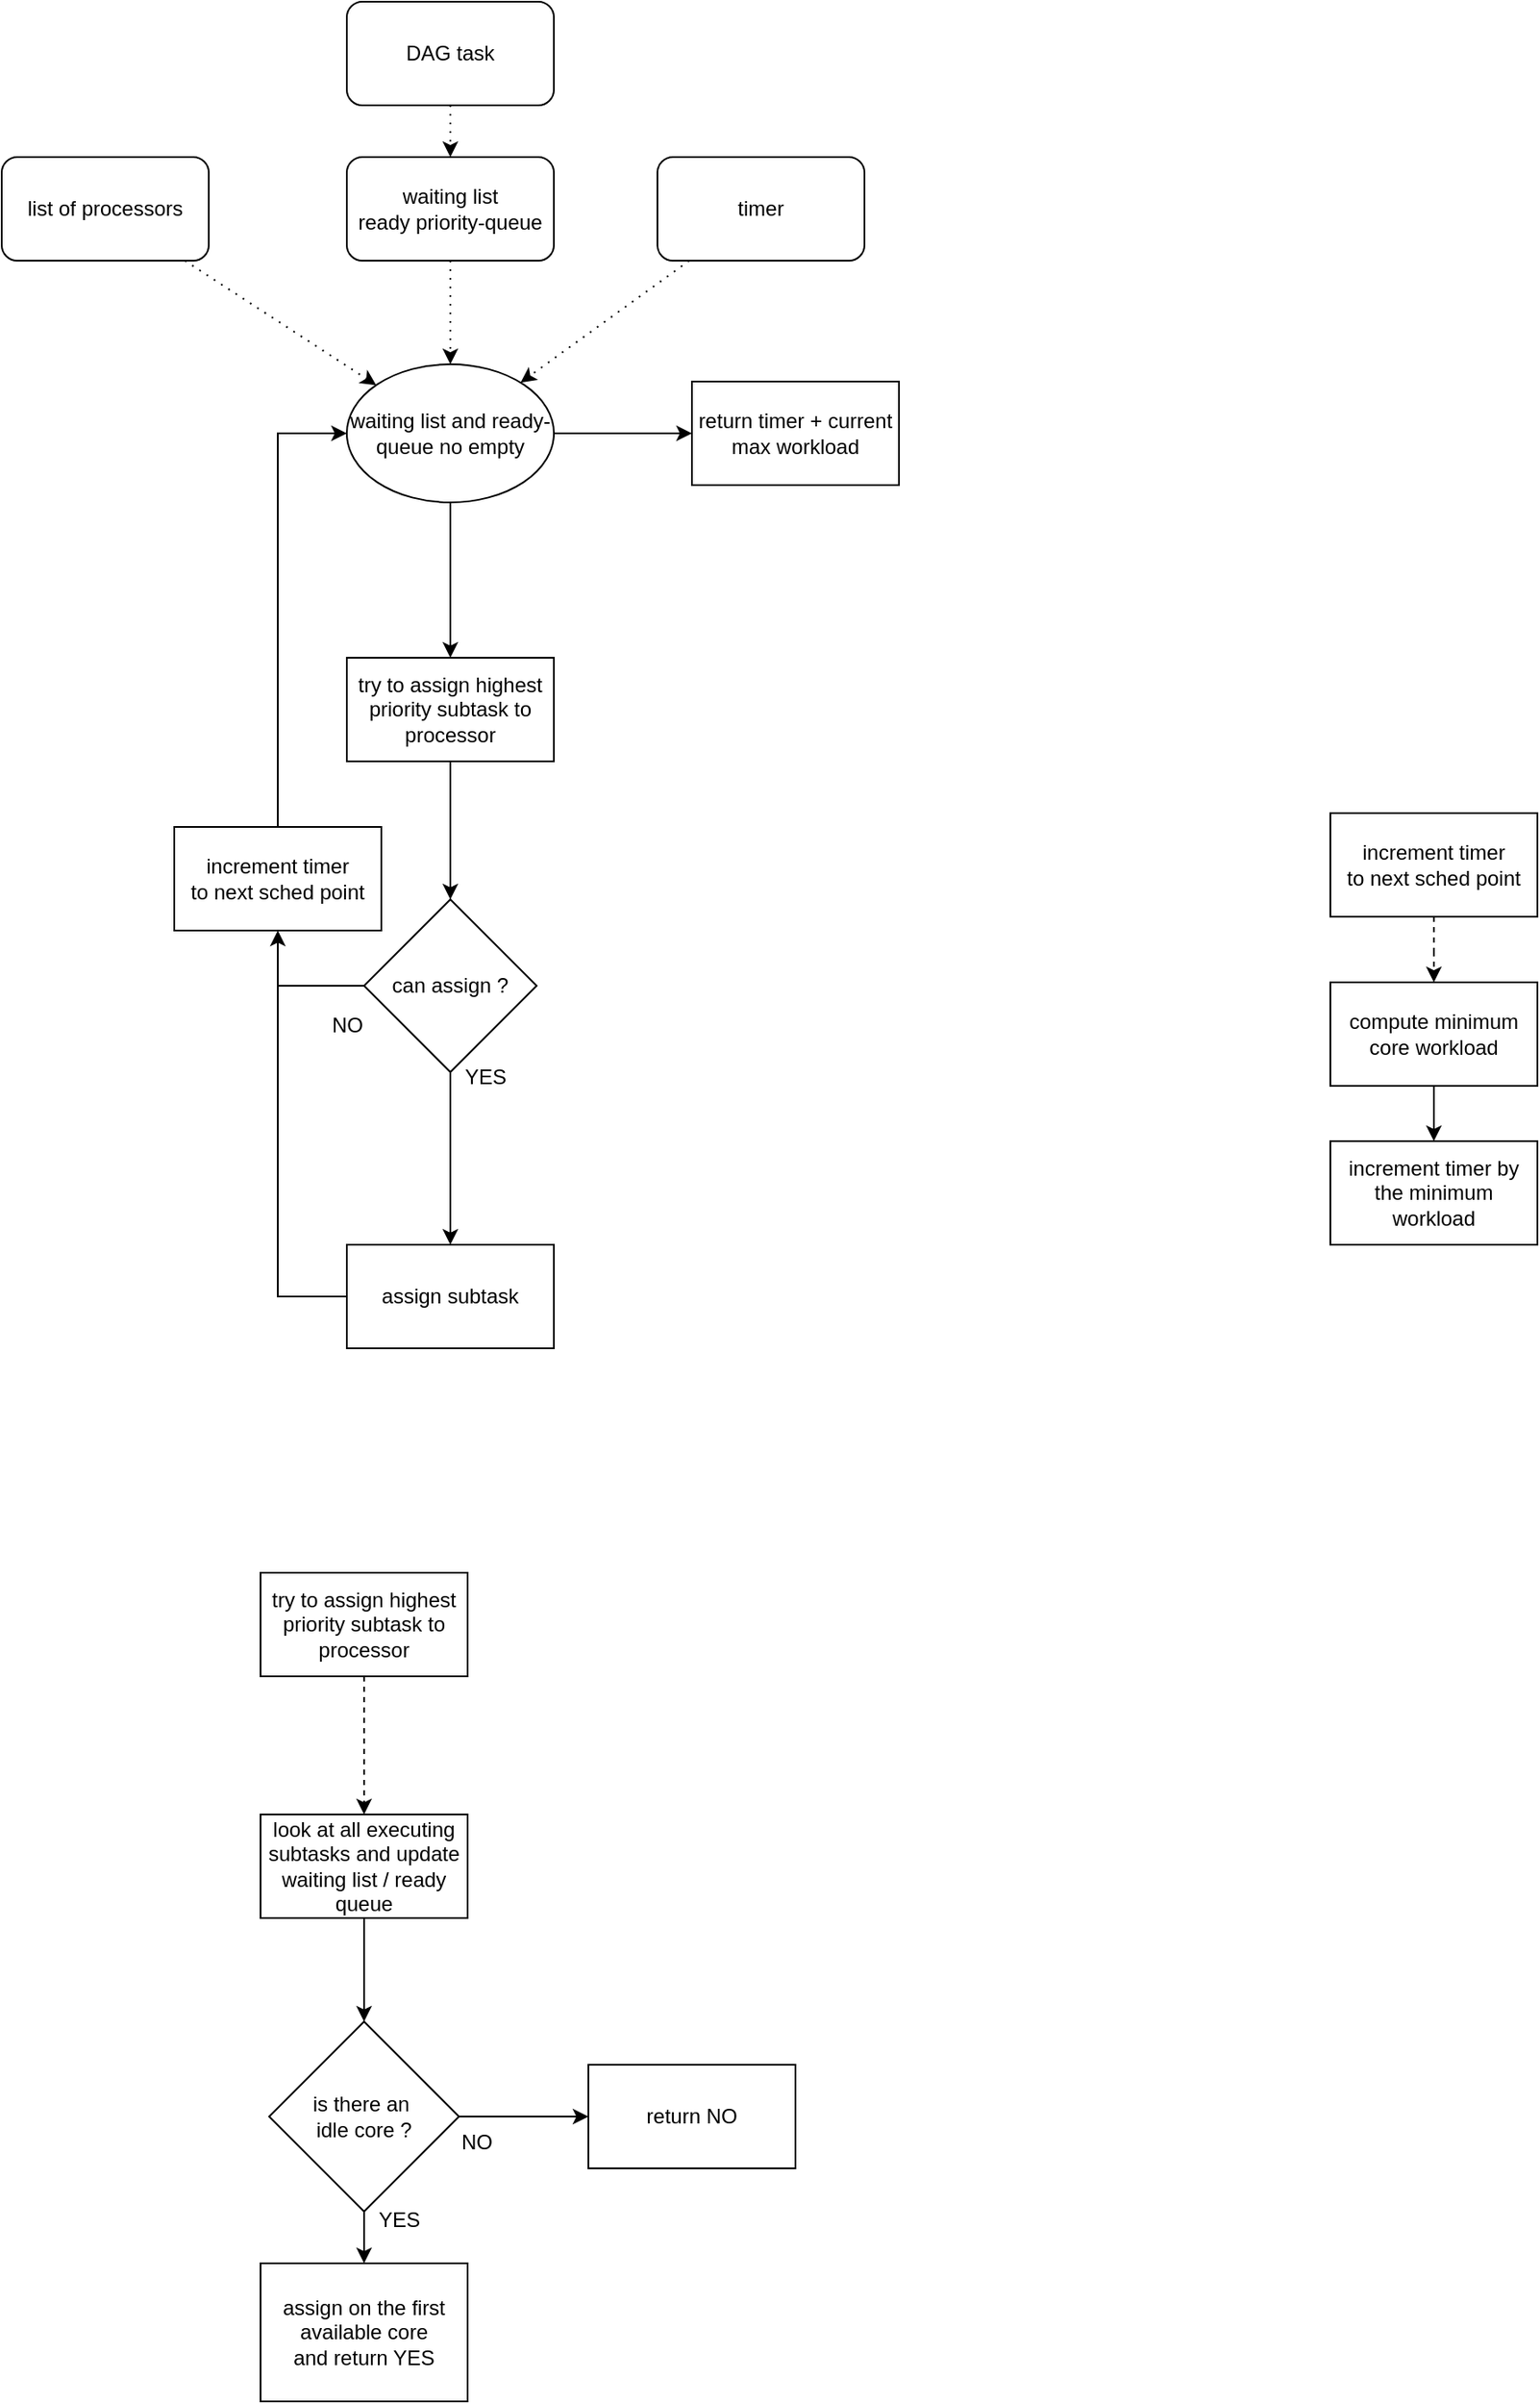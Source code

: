 <mxfile version="24.7.6">
  <diagram name="Page-1" id="O1DJKOfM3pfdQOUyjbKf">
    <mxGraphModel dx="779" dy="1623" grid="1" gridSize="10" guides="1" tooltips="1" connect="1" arrows="1" fold="1" page="1" pageScale="1" pageWidth="827" pageHeight="1169" math="0" shadow="0">
      <root>
        <mxCell id="0" />
        <mxCell id="1" parent="0" />
        <mxCell id="GAcEJit3W1IuJde5-rXI-10" value="" style="edgeStyle=orthogonalEdgeStyle;rounded=0;orthogonalLoop=1;jettySize=auto;html=1;" parent="1" source="GAcEJit3W1IuJde5-rXI-1" target="GAcEJit3W1IuJde5-rXI-9" edge="1">
          <mxGeometry relative="1" as="geometry" />
        </mxCell>
        <mxCell id="GAcEJit3W1IuJde5-rXI-25" value="" style="edgeStyle=orthogonalEdgeStyle;rounded=0;orthogonalLoop=1;jettySize=auto;html=1;" parent="1" source="GAcEJit3W1IuJde5-rXI-1" target="GAcEJit3W1IuJde5-rXI-24" edge="1">
          <mxGeometry relative="1" as="geometry" />
        </mxCell>
        <mxCell id="GAcEJit3W1IuJde5-rXI-1" value="waiting list and ready-queue no empty" style="ellipse;whiteSpace=wrap;html=1;" parent="1" vertex="1">
          <mxGeometry x="330" y="190" width="120" height="80" as="geometry" />
        </mxCell>
        <mxCell id="GAcEJit3W1IuJde5-rXI-3" value="" style="edgeStyle=orthogonalEdgeStyle;rounded=0;orthogonalLoop=1;jettySize=auto;html=1;dashed=1;dashPattern=1 4;" parent="1" source="GAcEJit3W1IuJde5-rXI-2" target="GAcEJit3W1IuJde5-rXI-1" edge="1">
          <mxGeometry relative="1" as="geometry" />
        </mxCell>
        <mxCell id="GAcEJit3W1IuJde5-rXI-2" value="&lt;div&gt;waiting list&lt;/div&gt;&lt;div&gt;ready priority-queue&lt;br&gt;&lt;/div&gt;" style="rounded=1;whiteSpace=wrap;html=1;perimeterSpacing=0;" parent="1" vertex="1">
          <mxGeometry x="330" y="70" width="120" height="60" as="geometry" />
        </mxCell>
        <mxCell id="GAcEJit3W1IuJde5-rXI-4" value="list of processors" style="rounded=1;whiteSpace=wrap;html=1;" parent="1" vertex="1">
          <mxGeometry x="130" y="70" width="120" height="60" as="geometry" />
        </mxCell>
        <mxCell id="GAcEJit3W1IuJde5-rXI-12" value="" style="edgeStyle=orthogonalEdgeStyle;rounded=0;orthogonalLoop=1;jettySize=auto;html=1;" parent="1" source="GAcEJit3W1IuJde5-rXI-9" edge="1">
          <mxGeometry relative="1" as="geometry">
            <mxPoint x="390" y="500" as="targetPoint" />
          </mxGeometry>
        </mxCell>
        <mxCell id="GAcEJit3W1IuJde5-rXI-9" value="try to assign highest priority subtask to processor " style="whiteSpace=wrap;html=1;" parent="1" vertex="1">
          <mxGeometry x="330" y="360" width="120" height="60" as="geometry" />
        </mxCell>
        <mxCell id="GAcEJit3W1IuJde5-rXI-22" value="" style="edgeStyle=orthogonalEdgeStyle;rounded=0;orthogonalLoop=1;jettySize=auto;html=1;" parent="1" source="GAcEJit3W1IuJde5-rXI-13" target="GAcEJit3W1IuJde5-rXI-21" edge="1">
          <mxGeometry relative="1" as="geometry" />
        </mxCell>
        <mxCell id="GAcEJit3W1IuJde5-rXI-13" value="can assign ?" style="rhombus;whiteSpace=wrap;html=1;" parent="1" vertex="1">
          <mxGeometry x="340" y="500" width="100" height="100" as="geometry" />
        </mxCell>
        <mxCell id="GAcEJit3W1IuJde5-rXI-17" value="timer" style="whiteSpace=wrap;html=1;rounded=1;" parent="1" vertex="1">
          <mxGeometry x="510" y="70" width="120" height="60" as="geometry" />
        </mxCell>
        <mxCell id="GAcEJit3W1IuJde5-rXI-19" value="NO" style="text;html=1;align=center;verticalAlign=middle;resizable=0;points=[];autosize=1;strokeColor=none;fillColor=none;" parent="1" vertex="1">
          <mxGeometry x="310" y="558" width="40" height="30" as="geometry" />
        </mxCell>
        <mxCell id="GAcEJit3W1IuJde5-rXI-20" value="YES" style="text;html=1;align=center;verticalAlign=middle;resizable=0;points=[];autosize=1;strokeColor=none;fillColor=none;" parent="1" vertex="1">
          <mxGeometry x="385" y="588" width="50" height="30" as="geometry" />
        </mxCell>
        <mxCell id="GAcEJit3W1IuJde5-rXI-21" value="assign subtask" style="whiteSpace=wrap;html=1;" parent="1" vertex="1">
          <mxGeometry x="330" y="700" width="120" height="60" as="geometry" />
        </mxCell>
        <mxCell id="GAcEJit3W1IuJde5-rXI-23" value="" style="endArrow=classic;html=1;rounded=0;exitX=0.5;exitY=0;exitDx=0;exitDy=0;entryX=0;entryY=0.5;entryDx=0;entryDy=0;" parent="1" source="UdCqCI4WllTzXATsu-dP-1" target="GAcEJit3W1IuJde5-rXI-1" edge="1">
          <mxGeometry width="50" height="50" relative="1" as="geometry">
            <mxPoint x="250" y="668" as="sourcePoint" />
            <mxPoint x="200" y="320" as="targetPoint" />
            <Array as="points">
              <mxPoint x="290" y="230" />
            </Array>
          </mxGeometry>
        </mxCell>
        <mxCell id="GAcEJit3W1IuJde5-rXI-24" value="return timer + current max workload" style="whiteSpace=wrap;html=1;" parent="1" vertex="1">
          <mxGeometry x="530" y="200" width="120" height="60" as="geometry" />
        </mxCell>
        <mxCell id="GAcEJit3W1IuJde5-rXI-28" value="" style="edgeStyle=orthogonalEdgeStyle;rounded=0;orthogonalLoop=1;jettySize=auto;html=1;dashed=1;" parent="1" source="GAcEJit3W1IuJde5-rXI-26" target="GAcEJit3W1IuJde5-rXI-27" edge="1">
          <mxGeometry relative="1" as="geometry" />
        </mxCell>
        <mxCell id="GAcEJit3W1IuJde5-rXI-26" value="try to assign highest priority subtask to processor " style="whiteSpace=wrap;html=1;" parent="1" vertex="1">
          <mxGeometry x="280" y="890" width="120" height="60" as="geometry" />
        </mxCell>
        <mxCell id="GAcEJit3W1IuJde5-rXI-30" value="" style="edgeStyle=orthogonalEdgeStyle;rounded=0;orthogonalLoop=1;jettySize=auto;html=1;" parent="1" source="GAcEJit3W1IuJde5-rXI-33" target="GAcEJit3W1IuJde5-rXI-29" edge="1">
          <mxGeometry relative="1" as="geometry" />
        </mxCell>
        <mxCell id="GAcEJit3W1IuJde5-rXI-27" value="look at all executing subtasks and update waiting list / ready queue" style="whiteSpace=wrap;html=1;" parent="1" vertex="1">
          <mxGeometry x="280" y="1030" width="120" height="60" as="geometry" />
        </mxCell>
        <mxCell id="GAcEJit3W1IuJde5-rXI-29" value="&lt;div&gt;assign on the first available core&lt;br&gt;&lt;/div&gt;&lt;div&gt;and return YES&lt;br&gt;&lt;/div&gt;" style="whiteSpace=wrap;html=1;" parent="1" vertex="1">
          <mxGeometry x="280" y="1290" width="120" height="80" as="geometry" />
        </mxCell>
        <mxCell id="GAcEJit3W1IuJde5-rXI-35" value="" style="edgeStyle=orthogonalEdgeStyle;rounded=0;orthogonalLoop=1;jettySize=auto;html=1;" parent="1" source="GAcEJit3W1IuJde5-rXI-27" target="GAcEJit3W1IuJde5-rXI-33" edge="1">
          <mxGeometry relative="1" as="geometry">
            <mxPoint x="340" y="1090" as="sourcePoint" />
            <mxPoint x="340" y="1210" as="targetPoint" />
          </mxGeometry>
        </mxCell>
        <mxCell id="GAcEJit3W1IuJde5-rXI-38" value="" style="edgeStyle=orthogonalEdgeStyle;rounded=0;orthogonalLoop=1;jettySize=auto;html=1;" parent="1" source="GAcEJit3W1IuJde5-rXI-33" edge="1">
          <mxGeometry relative="1" as="geometry">
            <mxPoint x="470" y="1205" as="targetPoint" />
          </mxGeometry>
        </mxCell>
        <mxCell id="GAcEJit3W1IuJde5-rXI-33" value="&lt;div&gt;is there an&amp;nbsp;&lt;/div&gt;&lt;div&gt;idle core  ?&lt;/div&gt;" style="rhombus;whiteSpace=wrap;html=1;" parent="1" vertex="1">
          <mxGeometry x="285" y="1150" width="110" height="110" as="geometry" />
        </mxCell>
        <mxCell id="GAcEJit3W1IuJde5-rXI-36" value="YES" style="text;html=1;align=center;verticalAlign=middle;resizable=0;points=[];autosize=1;strokeColor=none;fillColor=none;" parent="1" vertex="1">
          <mxGeometry x="335" y="1250" width="50" height="30" as="geometry" />
        </mxCell>
        <mxCell id="GAcEJit3W1IuJde5-rXI-39" value="NO" style="text;html=1;align=center;verticalAlign=middle;resizable=0;points=[];autosize=1;strokeColor=none;fillColor=none;" parent="1" vertex="1">
          <mxGeometry x="385" y="1205" width="40" height="30" as="geometry" />
        </mxCell>
        <mxCell id="GAcEJit3W1IuJde5-rXI-48" value="return NO" style="whiteSpace=wrap;html=1;" parent="1" vertex="1">
          <mxGeometry x="470" y="1175" width="120" height="60" as="geometry" />
        </mxCell>
        <mxCell id="GAcEJit3W1IuJde5-rXI-52" value="" style="edgeStyle=orthogonalEdgeStyle;rounded=0;orthogonalLoop=1;jettySize=auto;html=1;dashed=1;" parent="1" source="GAcEJit3W1IuJde5-rXI-50" target="GAcEJit3W1IuJde5-rXI-51" edge="1">
          <mxGeometry relative="1" as="geometry" />
        </mxCell>
        <mxCell id="GAcEJit3W1IuJde5-rXI-50" value="&lt;div&gt;increment timer&lt;/div&gt;&lt;div&gt;to next sched point&lt;br&gt;&lt;/div&gt;" style="whiteSpace=wrap;html=1;" parent="1" vertex="1">
          <mxGeometry x="900" y="450" width="120" height="60" as="geometry" />
        </mxCell>
        <mxCell id="GAcEJit3W1IuJde5-rXI-54" value="" style="edgeStyle=orthogonalEdgeStyle;rounded=0;orthogonalLoop=1;jettySize=auto;html=1;" parent="1" source="GAcEJit3W1IuJde5-rXI-51" target="GAcEJit3W1IuJde5-rXI-53" edge="1">
          <mxGeometry relative="1" as="geometry" />
        </mxCell>
        <mxCell id="GAcEJit3W1IuJde5-rXI-51" value="compute minimum core workload " style="whiteSpace=wrap;html=1;" parent="1" vertex="1">
          <mxGeometry x="900" y="548" width="120" height="60" as="geometry" />
        </mxCell>
        <mxCell id="GAcEJit3W1IuJde5-rXI-53" value="increment timer by the minimum workload" style="whiteSpace=wrap;html=1;" parent="1" vertex="1">
          <mxGeometry x="900" y="640" width="120" height="60" as="geometry" />
        </mxCell>
        <mxCell id="UdCqCI4WllTzXATsu-dP-2" value="" style="endArrow=classic;html=1;rounded=0;exitX=0;exitY=0.5;exitDx=0;exitDy=0;entryX=0.5;entryY=1;entryDx=0;entryDy=0;" parent="1" source="GAcEJit3W1IuJde5-rXI-21" target="UdCqCI4WllTzXATsu-dP-1" edge="1">
          <mxGeometry width="50" height="50" relative="1" as="geometry">
            <mxPoint x="330" y="730" as="sourcePoint" />
            <mxPoint x="330" y="230" as="targetPoint" />
            <Array as="points">
              <mxPoint x="290" y="730" />
            </Array>
          </mxGeometry>
        </mxCell>
        <mxCell id="UdCqCI4WllTzXATsu-dP-1" value="&lt;div&gt;increment timer&lt;/div&gt;&lt;div&gt;to next sched point&lt;br&gt;&lt;/div&gt;" style="whiteSpace=wrap;html=1;" parent="1" vertex="1">
          <mxGeometry x="230" y="458" width="120" height="60" as="geometry" />
        </mxCell>
        <mxCell id="UdCqCI4WllTzXATsu-dP-4" value="" style="endArrow=none;html=1;rounded=0;entryX=0;entryY=0.5;entryDx=0;entryDy=0;" parent="1" target="GAcEJit3W1IuJde5-rXI-13" edge="1">
          <mxGeometry width="50" height="50" relative="1" as="geometry">
            <mxPoint x="290" y="550" as="sourcePoint" />
            <mxPoint x="290" y="535" as="targetPoint" />
          </mxGeometry>
        </mxCell>
        <mxCell id="XLkYdKA5XKnUCCAdewNP-3" value="" style="endArrow=classic;html=1;rounded=0;dashed=1;dashPattern=1 4;" edge="1" parent="1" source="GAcEJit3W1IuJde5-rXI-4" target="GAcEJit3W1IuJde5-rXI-1">
          <mxGeometry width="50" height="50" relative="1" as="geometry">
            <mxPoint x="240" y="230" as="sourcePoint" />
            <mxPoint x="290" y="180" as="targetPoint" />
          </mxGeometry>
        </mxCell>
        <mxCell id="XLkYdKA5XKnUCCAdewNP-4" value="" style="endArrow=classic;html=1;rounded=0;dashed=1;dashPattern=1 4;" edge="1" parent="1" source="GAcEJit3W1IuJde5-rXI-17" target="GAcEJit3W1IuJde5-rXI-1">
          <mxGeometry width="50" height="50" relative="1" as="geometry">
            <mxPoint x="500" y="130" as="sourcePoint" />
            <mxPoint x="611" y="202" as="targetPoint" />
          </mxGeometry>
        </mxCell>
        <mxCell id="XLkYdKA5XKnUCCAdewNP-5" value="DAG task" style="rounded=1;whiteSpace=wrap;html=1;" vertex="1" parent="1">
          <mxGeometry x="330" y="-20" width="120" height="60" as="geometry" />
        </mxCell>
        <mxCell id="XLkYdKA5XKnUCCAdewNP-6" value="" style="endArrow=classic;html=1;rounded=0;dashed=1;dashPattern=1 4;" edge="1" parent="1" source="XLkYdKA5XKnUCCAdewNP-5" target="GAcEJit3W1IuJde5-rXI-2">
          <mxGeometry width="50" height="50" relative="1" as="geometry">
            <mxPoint x="256" y="150" as="sourcePoint" />
            <mxPoint x="367" y="222" as="targetPoint" />
          </mxGeometry>
        </mxCell>
      </root>
    </mxGraphModel>
  </diagram>
</mxfile>
